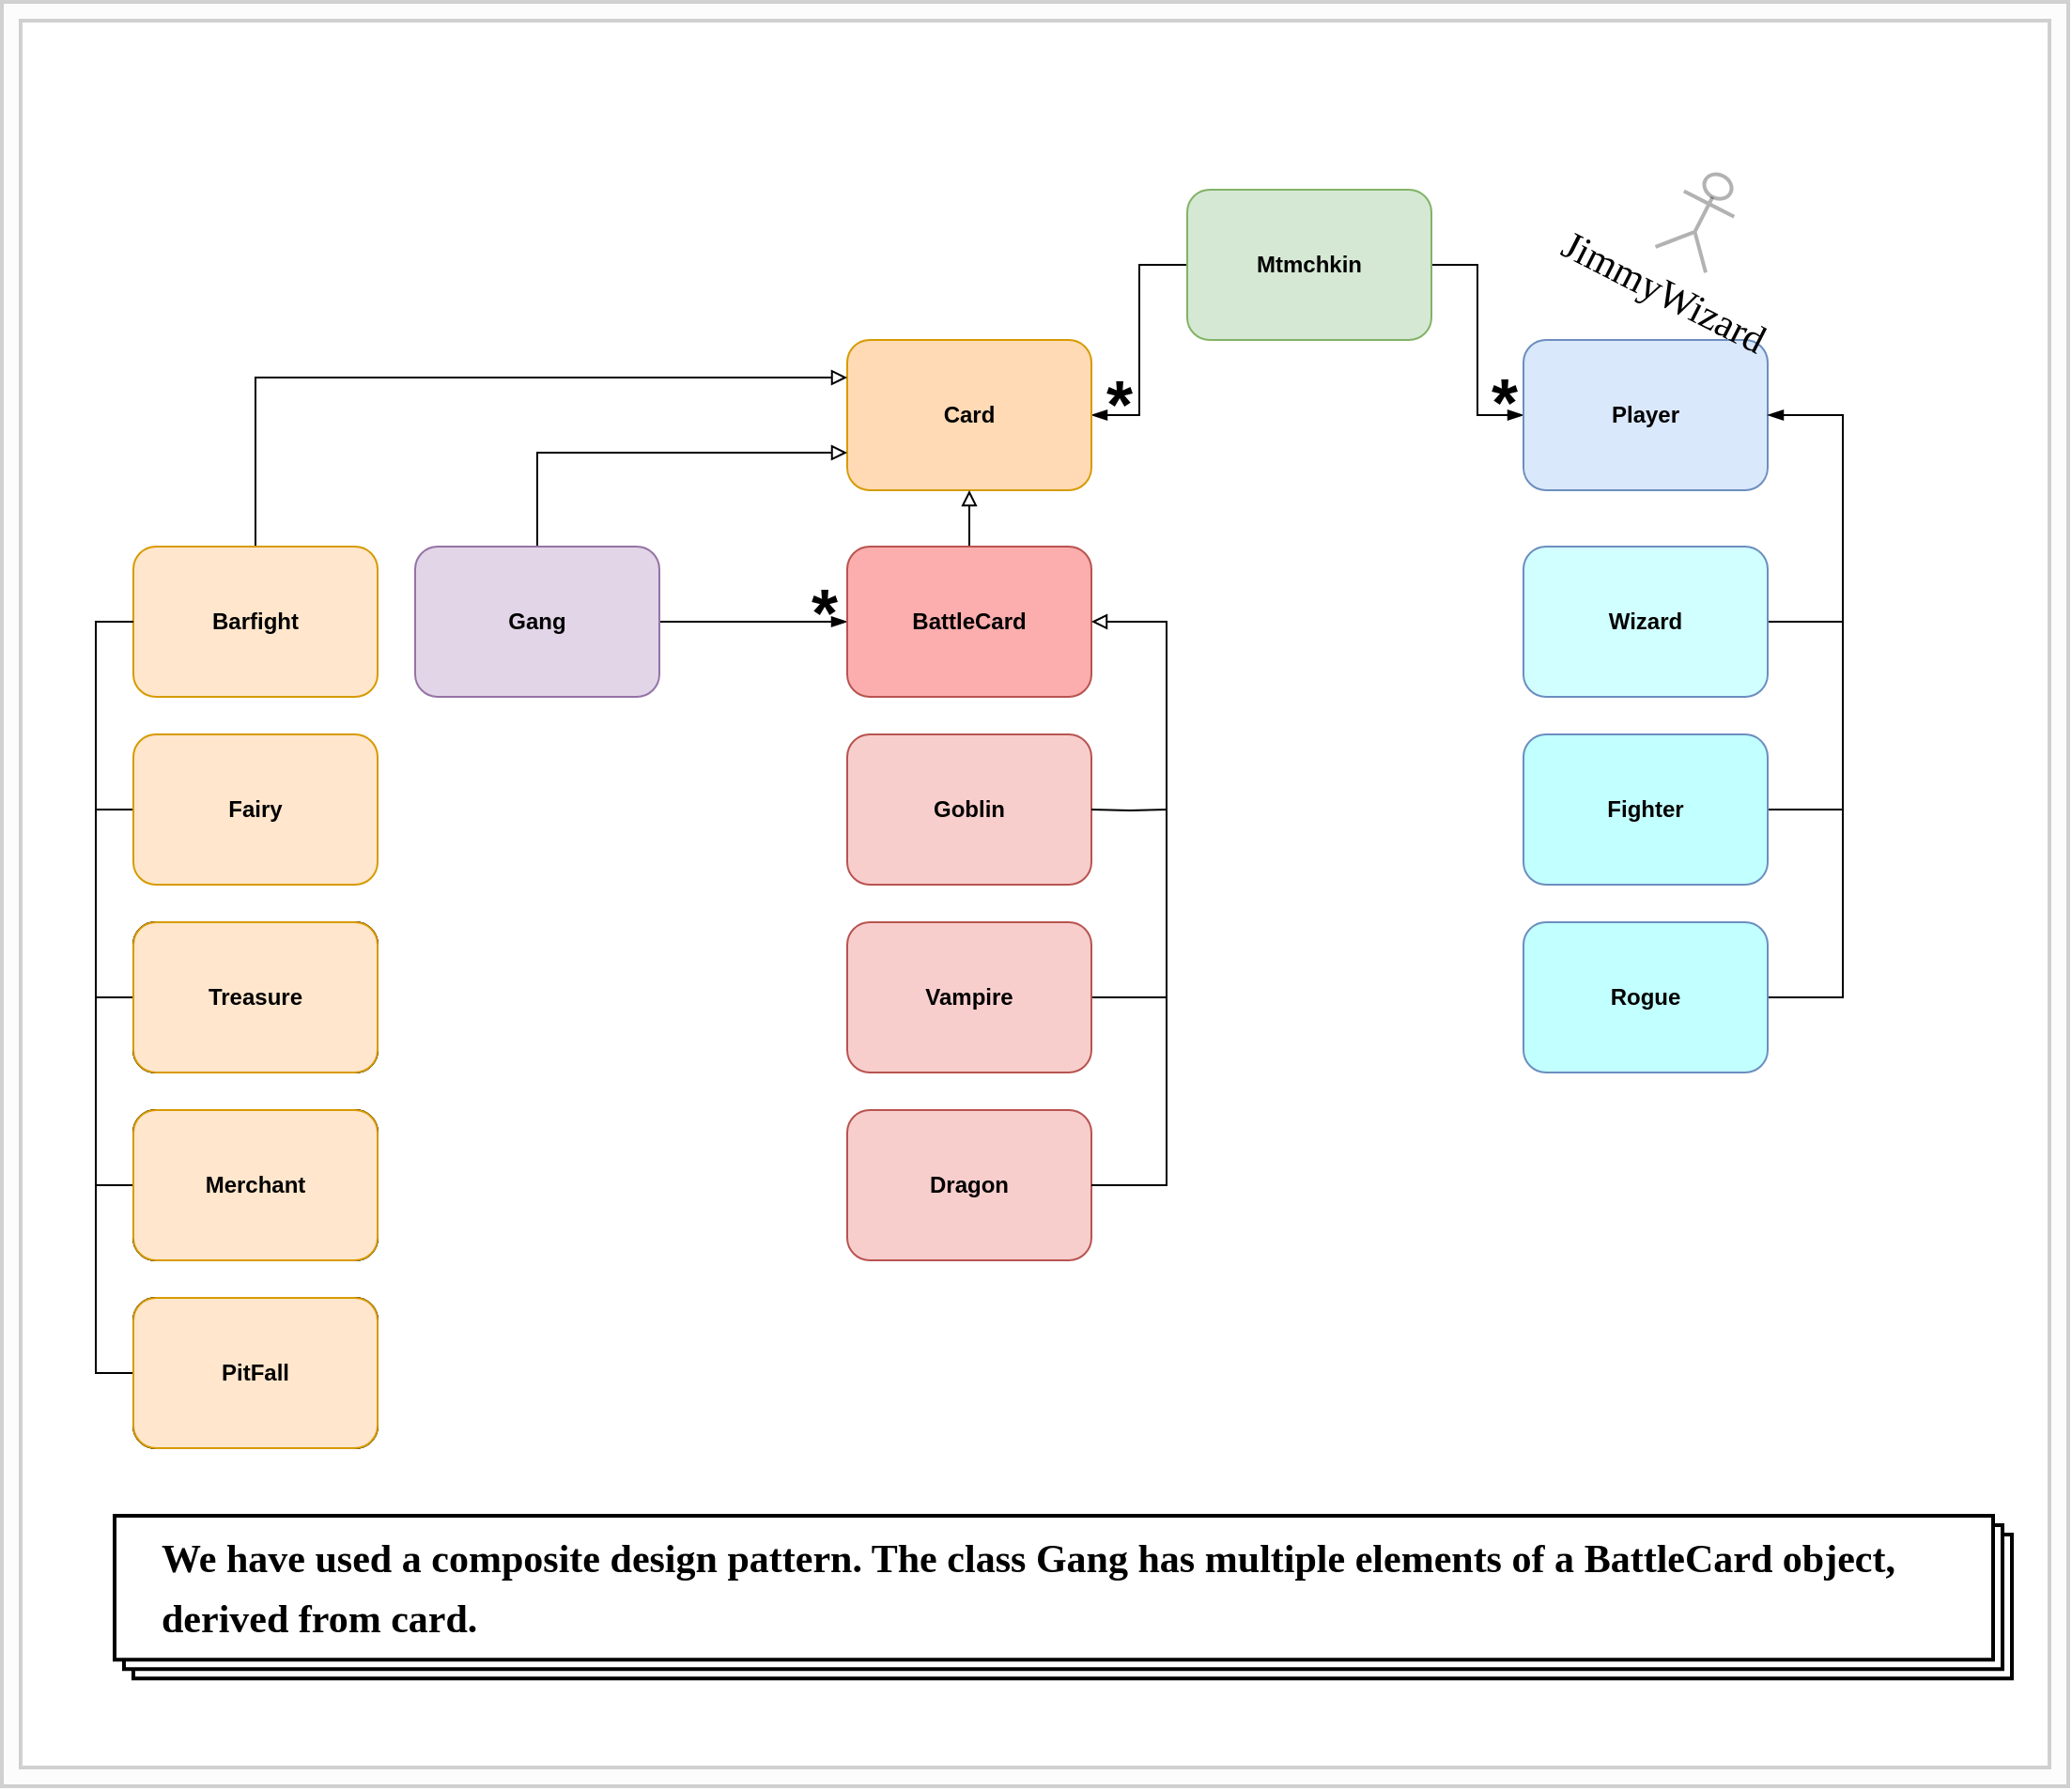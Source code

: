 <mxfile version="20.0.3" type="github">
  <diagram id="CrnWlP_S5YlgEC7YDUOl" name="Page-1">
    <mxGraphModel dx="471" dy="250" grid="1" gridSize="10" guides="1" tooltips="1" connect="1" arrows="1" fold="1" page="1" pageScale="1" pageWidth="4681" pageHeight="3300" math="0" shadow="0">
      <root>
        <mxCell id="0" />
        <mxCell id="1" parent="0" />
        <mxCell id="8RtWZnlVlr4PfrWFLnZl-42" style="edgeStyle=orthogonalEdgeStyle;rounded=0;orthogonalLoop=1;jettySize=auto;html=1;entryX=1;entryY=0.5;entryDx=0;entryDy=0;fontFamily=Helvetica;endArrow=blockThin;endFill=1;strokeColor=default;" edge="1" parent="1" source="8RtWZnlVlr4PfrWFLnZl-2" target="8RtWZnlVlr4PfrWFLnZl-5">
          <mxGeometry relative="1" as="geometry" />
        </mxCell>
        <mxCell id="8RtWZnlVlr4PfrWFLnZl-43" style="edgeStyle=orthogonalEdgeStyle;rounded=0;orthogonalLoop=1;jettySize=auto;html=1;entryX=0;entryY=0.5;entryDx=0;entryDy=0;fontFamily=Helvetica;endArrow=blockThin;endFill=1;strokeColor=default;" edge="1" parent="1" source="8RtWZnlVlr4PfrWFLnZl-2" target="8RtWZnlVlr4PfrWFLnZl-12">
          <mxGeometry relative="1" as="geometry" />
        </mxCell>
        <mxCell id="8RtWZnlVlr4PfrWFLnZl-2" value="Mtmchkin" style="rounded=1;whiteSpace=wrap;html=1;fontStyle=1;fontFamily=Helvetica;labelBackgroundColor=none;flipH=1;flipV=1;fillColor=#d5e8d4;strokeColor=#82b366;" vertex="1" parent="1">
          <mxGeometry x="1291" y="100" width="130" height="80" as="geometry" />
        </mxCell>
        <mxCell id="8RtWZnlVlr4PfrWFLnZl-5" value="Card" style="rounded=1;whiteSpace=wrap;html=1;fontStyle=1;fontFamily=Helvetica;labelBackgroundColor=none;flipH=1;flipV=1;fillColor=#FFD1A3;strokeColor=#d79b00;fillOpacity=80;" vertex="1" parent="1">
          <mxGeometry x="1110" y="180" width="130" height="80" as="geometry" />
        </mxCell>
        <mxCell id="8RtWZnlVlr4PfrWFLnZl-20" value="" style="edgeStyle=orthogonalEdgeStyle;rounded=0;orthogonalLoop=1;jettySize=auto;html=1;fontFamily=Helvetica;endArrow=block;endFill=0;" edge="1" parent="1" source="8RtWZnlVlr4PfrWFLnZl-6" target="8RtWZnlVlr4PfrWFLnZl-5">
          <mxGeometry relative="1" as="geometry" />
        </mxCell>
        <mxCell id="8RtWZnlVlr4PfrWFLnZl-17" style="edgeStyle=orthogonalEdgeStyle;rounded=0;orthogonalLoop=1;jettySize=auto;html=1;fontFamily=Helvetica;strokeColor=default;endArrow=block;endFill=0;" edge="1" parent="1" source="8RtWZnlVlr4PfrWFLnZl-7" target="8RtWZnlVlr4PfrWFLnZl-5">
          <mxGeometry relative="1" as="geometry">
            <mxPoint x="1070" y="240" as="targetPoint" />
            <Array as="points">
              <mxPoint x="795" y="200" />
            </Array>
          </mxGeometry>
        </mxCell>
        <mxCell id="8RtWZnlVlr4PfrWFLnZl-7" value="Barfight" style="rounded=1;whiteSpace=wrap;html=1;fontStyle=1;fontFamily=Helvetica;labelBackgroundColor=none;flipH=1;flipV=1;fillColor=#ffe6cc;strokeColor=#d79b00;" vertex="1" parent="1">
          <mxGeometry x="730" y="290" width="130" height="80" as="geometry" />
        </mxCell>
        <mxCell id="8RtWZnlVlr4PfrWFLnZl-28" style="edgeStyle=orthogonalEdgeStyle;rounded=0;orthogonalLoop=1;jettySize=auto;html=1;fontFamily=Helvetica;endArrow=none;endFill=0;strokeColor=default;" edge="1" parent="1">
          <mxGeometry relative="1" as="geometry">
            <mxPoint x="1200" y="530" as="targetPoint" />
            <mxPoint x="1160" y="530" as="sourcePoint" />
          </mxGeometry>
        </mxCell>
        <mxCell id="8RtWZnlVlr4PfrWFLnZl-18" style="edgeStyle=orthogonalEdgeStyle;rounded=0;orthogonalLoop=1;jettySize=auto;html=1;fontFamily=Helvetica;endArrow=block;endFill=0;" edge="1" parent="1" source="8RtWZnlVlr4PfrWFLnZl-11">
          <mxGeometry relative="1" as="geometry">
            <mxPoint x="1110" y="240" as="targetPoint" />
            <Array as="points">
              <mxPoint x="945" y="240" />
            </Array>
          </mxGeometry>
        </mxCell>
        <mxCell id="8RtWZnlVlr4PfrWFLnZl-34" style="edgeStyle=orthogonalEdgeStyle;rounded=0;orthogonalLoop=1;jettySize=auto;html=1;exitX=1;exitY=0.5;exitDx=0;exitDy=0;entryX=0;entryY=0.5;entryDx=0;entryDy=0;fontFamily=Helvetica;endArrow=blockThin;endFill=1;strokeColor=default;" edge="1" parent="1" source="8RtWZnlVlr4PfrWFLnZl-11" target="8RtWZnlVlr4PfrWFLnZl-6">
          <mxGeometry relative="1" as="geometry" />
        </mxCell>
        <mxCell id="8RtWZnlVlr4PfrWFLnZl-11" value="Gang" style="rounded=1;whiteSpace=wrap;html=1;fontStyle=1;fontFamily=Helvetica;labelBackgroundColor=none;flipH=1;flipV=1;fillColor=#e1d5e7;strokeColor=#9673a6;" vertex="1" parent="1">
          <mxGeometry x="880" y="290" width="130" height="80" as="geometry" />
        </mxCell>
        <mxCell id="8RtWZnlVlr4PfrWFLnZl-12" value="Player" style="rounded=1;whiteSpace=wrap;html=1;fontStyle=1;fontFamily=Helvetica;labelBackgroundColor=none;flipH=1;flipV=1;fillColor=#dae8fc;strokeColor=#6c8ebf;" vertex="1" parent="1">
          <mxGeometry x="1470" y="180" width="130" height="80" as="geometry" />
        </mxCell>
        <mxCell id="8RtWZnlVlr4PfrWFLnZl-57" style="edgeStyle=orthogonalEdgeStyle;rounded=0;orthogonalLoop=1;jettySize=auto;html=1;fontFamily=Helvetica;endArrow=none;endFill=0;strokeColor=default;" edge="1" parent="1" source="8RtWZnlVlr4PfrWFLnZl-15">
          <mxGeometry relative="1" as="geometry">
            <mxPoint x="720" y="430.0" as="targetPoint" />
          </mxGeometry>
        </mxCell>
        <mxCell id="8RtWZnlVlr4PfrWFLnZl-15" value="Fairy" style="rounded=1;whiteSpace=wrap;html=1;fontStyle=1;fontFamily=Helvetica;labelBackgroundColor=none;flipH=1;flipV=1;fillColor=#ffe6cc;strokeColor=#d79b00;" vertex="1" parent="1">
          <mxGeometry x="730" y="390" width="130" height="80" as="geometry" />
        </mxCell>
        <mxCell id="8RtWZnlVlr4PfrWFLnZl-56" style="edgeStyle=orthogonalEdgeStyle;rounded=0;orthogonalLoop=1;jettySize=auto;html=1;fontFamily=Helvetica;endArrow=none;endFill=0;strokeColor=default;" edge="1" parent="1" source="8RtWZnlVlr4PfrWFLnZl-29">
          <mxGeometry relative="1" as="geometry">
            <mxPoint x="710" y="530.0" as="targetPoint" />
          </mxGeometry>
        </mxCell>
        <mxCell id="8RtWZnlVlr4PfrWFLnZl-29" value="Treasure" style="rounded=1;whiteSpace=wrap;html=1;fontStyle=1;fontFamily=Helvetica;labelBackgroundColor=none;flipH=1;flipV=1;" vertex="1" parent="1">
          <mxGeometry x="730" y="490" width="130" height="80" as="geometry" />
        </mxCell>
        <mxCell id="8RtWZnlVlr4PfrWFLnZl-55" style="edgeStyle=orthogonalEdgeStyle;rounded=0;orthogonalLoop=1;jettySize=auto;html=1;fontFamily=Helvetica;endArrow=none;endFill=0;strokeColor=default;" edge="1" parent="1" source="8RtWZnlVlr4PfrWFLnZl-30">
          <mxGeometry relative="1" as="geometry">
            <mxPoint x="710" y="630.0" as="targetPoint" />
          </mxGeometry>
        </mxCell>
        <mxCell id="8RtWZnlVlr4PfrWFLnZl-30" value="Merchant" style="rounded=1;whiteSpace=wrap;html=1;fontStyle=1;fontFamily=Helvetica;labelBackgroundColor=none;flipH=1;flipV=1;" vertex="1" parent="1">
          <mxGeometry x="730" y="590" width="130" height="80" as="geometry" />
        </mxCell>
        <mxCell id="8RtWZnlVlr4PfrWFLnZl-54" style="edgeStyle=orthogonalEdgeStyle;rounded=0;orthogonalLoop=1;jettySize=auto;html=1;fontFamily=Helvetica;endArrow=none;endFill=0;strokeColor=default;entryX=0;entryY=0.5;entryDx=0;entryDy=0;" edge="1" parent="1" source="8RtWZnlVlr4PfrWFLnZl-31" target="8RtWZnlVlr4PfrWFLnZl-7">
          <mxGeometry relative="1" as="geometry">
            <mxPoint x="710" y="240" as="targetPoint" />
            <Array as="points">
              <mxPoint x="710" y="730" />
              <mxPoint x="710" y="330" />
            </Array>
          </mxGeometry>
        </mxCell>
        <mxCell id="8RtWZnlVlr4PfrWFLnZl-31" value="PitFall" style="rounded=1;whiteSpace=wrap;html=1;fontStyle=1;fontFamily=Helvetica;labelBackgroundColor=none;flipH=1;flipV=1;" vertex="1" parent="1">
          <mxGeometry x="730" y="690" width="130" height="80" as="geometry" />
        </mxCell>
        <mxCell id="8RtWZnlVlr4PfrWFLnZl-40" value="" style="group;opacity=30;" vertex="1" connectable="0" parent="1">
          <mxGeometry x="1110" y="290" width="170" height="380" as="geometry" />
        </mxCell>
        <mxCell id="8RtWZnlVlr4PfrWFLnZl-6" value="BattleCard" style="rounded=1;whiteSpace=wrap;html=1;fontStyle=1;fontFamily=Helvetica;labelBackgroundColor=none;flipH=1;flipV=1;fillColor=#F83232;strokeColor=#b85450;gradientColor=none;fillOpacity=40;" vertex="1" parent="8RtWZnlVlr4PfrWFLnZl-40">
          <mxGeometry width="130" height="80" as="geometry" />
        </mxCell>
        <mxCell id="8RtWZnlVlr4PfrWFLnZl-10" value="Goblin" style="rounded=1;whiteSpace=wrap;html=1;fontStyle=1;fontFamily=Helvetica;labelBackgroundColor=none;flipH=1;flipV=1;fillColor=#f8cecc;strokeColor=#b85450;" vertex="1" parent="8RtWZnlVlr4PfrWFLnZl-40">
          <mxGeometry y="100" width="130" height="80" as="geometry" />
        </mxCell>
        <mxCell id="8RtWZnlVlr4PfrWFLnZl-35" style="edgeStyle=orthogonalEdgeStyle;rounded=0;orthogonalLoop=1;jettySize=auto;html=1;fontFamily=Helvetica;endArrow=none;endFill=0;strokeColor=default;" edge="1" source="8RtWZnlVlr4PfrWFLnZl-39" parent="8RtWZnlVlr4PfrWFLnZl-40">
          <mxGeometry relative="1" as="geometry">
            <mxPoint x="170" y="240" as="targetPoint" />
          </mxGeometry>
        </mxCell>
        <mxCell id="8RtWZnlVlr4PfrWFLnZl-36" style="edgeStyle=orthogonalEdgeStyle;rounded=0;orthogonalLoop=1;jettySize=auto;html=1;fontFamily=Helvetica;endArrow=none;endFill=0;strokeColor=default;" edge="1" parent="8RtWZnlVlr4PfrWFLnZl-40">
          <mxGeometry relative="1" as="geometry">
            <mxPoint x="170" y="140" as="targetPoint" />
            <mxPoint x="130" y="140" as="sourcePoint" />
          </mxGeometry>
        </mxCell>
        <mxCell id="8RtWZnlVlr4PfrWFLnZl-37" value="Dragon" style="rounded=1;whiteSpace=wrap;html=1;fontStyle=1;fontFamily=Helvetica;labelBackgroundColor=none;flipH=1;flipV=1;fillColor=#f8cecc;strokeColor=#b85450;" vertex="1" parent="8RtWZnlVlr4PfrWFLnZl-40">
          <mxGeometry y="300" width="130" height="80" as="geometry" />
        </mxCell>
        <mxCell id="8RtWZnlVlr4PfrWFLnZl-38" style="edgeStyle=orthogonalEdgeStyle;rounded=0;orthogonalLoop=1;jettySize=auto;html=1;fontFamily=Helvetica;endArrow=block;endFill=0;strokeColor=default;" edge="1" source="8RtWZnlVlr4PfrWFLnZl-37" parent="8RtWZnlVlr4PfrWFLnZl-40">
          <mxGeometry relative="1" as="geometry">
            <mxPoint x="130" y="40" as="targetPoint" />
            <Array as="points">
              <mxPoint x="170" y="340" />
              <mxPoint x="170" y="40" />
            </Array>
          </mxGeometry>
        </mxCell>
        <mxCell id="8RtWZnlVlr4PfrWFLnZl-39" value="Vampire" style="rounded=1;whiteSpace=wrap;html=1;fontStyle=1;fontFamily=Helvetica;labelBackgroundColor=none;flipH=1;flipV=1;fillColor=#f8cecc;strokeColor=#b85450;" vertex="1" parent="8RtWZnlVlr4PfrWFLnZl-40">
          <mxGeometry y="200" width="130" height="80" as="geometry" />
        </mxCell>
        <mxCell id="8RtWZnlVlr4PfrWFLnZl-73" value="&lt;font size=&quot;1&quot; style=&quot;&quot;&gt;&lt;b style=&quot;font-size: 36px;&quot;&gt;*&lt;/b&gt;&lt;/font&gt;" style="shape=partialRectangle;whiteSpace=wrap;html=1;top=0;left=0;fillColor=none;labelBackgroundColor=none;fontFamily=Helvetica;strokeWidth=2;strokeColor=none;" vertex="1" parent="8RtWZnlVlr4PfrWFLnZl-40">
          <mxGeometry x="-72" y="5" width="120" height="60" as="geometry" />
        </mxCell>
        <mxCell id="8RtWZnlVlr4PfrWFLnZl-52" style="edgeStyle=orthogonalEdgeStyle;rounded=0;orthogonalLoop=1;jettySize=auto;html=1;fontFamily=Helvetica;endArrow=none;endFill=0;strokeColor=default;" edge="1" parent="1" source="8RtWZnlVlr4PfrWFLnZl-47">
          <mxGeometry relative="1" as="geometry">
            <mxPoint x="1640" y="430" as="targetPoint" />
          </mxGeometry>
        </mxCell>
        <mxCell id="8RtWZnlVlr4PfrWFLnZl-47" value="Fighter" style="rounded=1;whiteSpace=wrap;html=1;fontStyle=1;fontFamily=Helvetica;labelBackgroundColor=none;flipH=1;flipV=1;fillColor=#66FFFF;strokeColor=#6c8ebf;fillOpacity=40;" vertex="1" parent="1">
          <mxGeometry x="1470" y="390" width="130" height="80" as="geometry" />
        </mxCell>
        <mxCell id="8RtWZnlVlr4PfrWFLnZl-53" style="edgeStyle=orthogonalEdgeStyle;rounded=0;orthogonalLoop=1;jettySize=auto;html=1;fontFamily=Helvetica;endArrow=none;endFill=0;strokeColor=default;" edge="1" parent="1" source="8RtWZnlVlr4PfrWFLnZl-48">
          <mxGeometry relative="1" as="geometry">
            <mxPoint x="1640" y="330" as="targetPoint" />
          </mxGeometry>
        </mxCell>
        <mxCell id="8RtWZnlVlr4PfrWFLnZl-48" value="Wizard" style="rounded=1;whiteSpace=wrap;html=1;fontStyle=1;fontFamily=Helvetica;labelBackgroundColor=none;flipH=1;flipV=1;fillColor=#66FFFF;strokeColor=#6c8ebf;fillOpacity=30;" vertex="1" parent="1">
          <mxGeometry x="1470" y="290" width="130" height="80" as="geometry" />
        </mxCell>
        <mxCell id="8RtWZnlVlr4PfrWFLnZl-50" style="edgeStyle=orthogonalEdgeStyle;rounded=0;orthogonalLoop=1;jettySize=auto;html=1;fontFamily=Helvetica;endArrow=blockThin;endFill=1;strokeColor=default;entryX=1;entryY=0.5;entryDx=0;entryDy=0;" edge="1" parent="1" source="8RtWZnlVlr4PfrWFLnZl-49" target="8RtWZnlVlr4PfrWFLnZl-12">
          <mxGeometry relative="1" as="geometry">
            <mxPoint x="1610" y="210" as="targetPoint" />
            <Array as="points">
              <mxPoint x="1640" y="530" />
              <mxPoint x="1640" y="220" />
            </Array>
          </mxGeometry>
        </mxCell>
        <mxCell id="8RtWZnlVlr4PfrWFLnZl-49" value="Rogue" style="rounded=1;whiteSpace=wrap;html=1;fontStyle=1;fontFamily=Helvetica;labelBackgroundColor=none;flipH=1;flipV=1;fillColor=#66FFFF;strokeColor=#6c8ebf;fillOpacity=40;" vertex="1" parent="1">
          <mxGeometry x="1470" y="490" width="130" height="80" as="geometry" />
        </mxCell>
        <mxCell id="8RtWZnlVlr4PfrWFLnZl-58" value="PitFall" style="rounded=1;whiteSpace=wrap;html=1;fontStyle=1;fontFamily=Helvetica;labelBackgroundColor=none;flipH=1;flipV=1;" vertex="1" parent="1">
          <mxGeometry x="730" y="690" width="130" height="80" as="geometry" />
        </mxCell>
        <mxCell id="8RtWZnlVlr4PfrWFLnZl-59" value="Merchant" style="rounded=1;whiteSpace=wrap;html=1;fontStyle=1;fontFamily=Helvetica;labelBackgroundColor=none;flipH=1;flipV=1;" vertex="1" parent="1">
          <mxGeometry x="730" y="590" width="130" height="80" as="geometry" />
        </mxCell>
        <mxCell id="8RtWZnlVlr4PfrWFLnZl-60" value="Treasure" style="rounded=1;whiteSpace=wrap;html=1;fontStyle=1;fontFamily=Helvetica;labelBackgroundColor=none;flipH=1;flipV=1;" vertex="1" parent="1">
          <mxGeometry x="730" y="490" width="130" height="80" as="geometry" />
        </mxCell>
        <mxCell id="8RtWZnlVlr4PfrWFLnZl-61" value="PitFall" style="rounded=1;whiteSpace=wrap;html=1;fontStyle=1;fontFamily=Helvetica;labelBackgroundColor=none;flipH=1;flipV=1;fillColor=#ffe6cc;strokeColor=#d79b00;" vertex="1" parent="1">
          <mxGeometry x="730" y="690" width="130" height="80" as="geometry" />
        </mxCell>
        <mxCell id="8RtWZnlVlr4PfrWFLnZl-62" value="Merchant" style="rounded=1;whiteSpace=wrap;html=1;fontStyle=1;fontFamily=Helvetica;labelBackgroundColor=none;flipH=1;flipV=1;fillColor=#ffe6cc;strokeColor=#d79b00;" vertex="1" parent="1">
          <mxGeometry x="730" y="590" width="130" height="80" as="geometry" />
        </mxCell>
        <mxCell id="8RtWZnlVlr4PfrWFLnZl-63" value="Treasure" style="rounded=1;whiteSpace=wrap;html=1;fontStyle=1;fontFamily=Helvetica;labelBackgroundColor=none;flipH=1;flipV=1;fillColor=#ffe6cc;strokeColor=#d79b00;" vertex="1" parent="1">
          <mxGeometry x="730" y="490" width="130" height="80" as="geometry" />
        </mxCell>
        <mxCell id="8RtWZnlVlr4PfrWFLnZl-68" value="&lt;font size=&quot;1&quot; style=&quot;&quot;&gt;&lt;b style=&quot;font-size: 36px;&quot;&gt;*&lt;/b&gt;&lt;/font&gt;" style="shape=partialRectangle;whiteSpace=wrap;html=1;top=0;left=0;fillColor=none;labelBackgroundColor=none;fontFamily=Helvetica;strokeWidth=2;strokeColor=none;" vertex="1" parent="1">
          <mxGeometry x="1195" y="184" width="120" height="60" as="geometry" />
        </mxCell>
        <mxCell id="8RtWZnlVlr4PfrWFLnZl-72" value="&lt;font size=&quot;1&quot; style=&quot;&quot;&gt;&lt;b style=&quot;font-size: 36px;&quot;&gt;*&lt;/b&gt;&lt;/font&gt;" style="shape=partialRectangle;whiteSpace=wrap;html=1;top=0;left=0;fillColor=none;labelBackgroundColor=none;fontFamily=Helvetica;strokeWidth=2;strokeColor=none;" vertex="1" parent="1">
          <mxGeometry x="1400" y="183" width="120" height="60" as="geometry" />
        </mxCell>
        <mxCell id="8RtWZnlVlr4PfrWFLnZl-93" value="" style="group" vertex="1" connectable="0" parent="1">
          <mxGeometry x="720" y="780" width="1010" height="130" as="geometry" />
        </mxCell>
        <mxCell id="8RtWZnlVlr4PfrWFLnZl-91" value="" style="verticalLabelPosition=bottom;verticalAlign=top;html=1;shape=mxgraph.basic.layered_rect;dx=10;outlineConnect=0;labelBackgroundColor=none;fontFamily=Helvetica;fontSize=12;strokeColor=default;strokeWidth=2;fillColor=default;gradientColor=none;" vertex="1" parent="8RtWZnlVlr4PfrWFLnZl-93">
          <mxGeometry y="26" width="1010" height="86.667" as="geometry" />
        </mxCell>
        <mxCell id="8RtWZnlVlr4PfrWFLnZl-92" value="&lt;div style=&quot;text-align: justify;&quot;&gt;&lt;span style=&quot;background-color: initial;&quot;&gt;&lt;font face=&quot;Comic Sans MS&quot; size=&quot;1&quot; style=&quot;&quot;&gt;&lt;b style=&quot;line-height: 1.5; font-size: 21px;&quot;&gt;We have used a composite design pattern. The class Gang has multiple elements of a BattleCard object, derived from card.&amp;nbsp;&lt;/b&gt;&lt;/font&gt;&lt;/span&gt;&lt;/div&gt;" style="text;html=1;strokeColor=none;fillColor=none;align=center;verticalAlign=middle;whiteSpace=wrap;rounded=0;labelBackgroundColor=none;fontFamily=Helvetica;fontSize=12;" vertex="1" parent="8RtWZnlVlr4PfrWFLnZl-93">
          <mxGeometry x="24.337" width="924.819" height="130" as="geometry" />
        </mxCell>
        <mxCell id="8RtWZnlVlr4PfrWFLnZl-94" value="JimmyWizard" style="shape=umlActor;verticalLabelPosition=bottom;verticalAlign=top;html=1;outlineConnect=0;labelBackgroundColor=none;fontFamily=Comic Sans MS;fontSize=21;strokeColor=default;strokeWidth=2;fillColor=default;gradientColor=none;opacity=30;rotation=27;" vertex="1" parent="1">
          <mxGeometry x="1550" y="90" width="30" height="50" as="geometry" />
        </mxCell>
        <mxCell id="8RtWZnlVlr4PfrWFLnZl-108" value="" style="verticalLabelPosition=bottom;verticalAlign=top;html=1;shape=mxgraph.basic.frame;dx=10;labelBackgroundColor=none;fontFamily=Comic Sans MS;fontSize=21;strokeColor=#666666;strokeWidth=2;fillColor=#f5f5f5;opacity=30;fontColor=#333333;" vertex="1" parent="1">
          <mxGeometry x="660" width="1100" height="950" as="geometry" />
        </mxCell>
      </root>
    </mxGraphModel>
  </diagram>
</mxfile>
